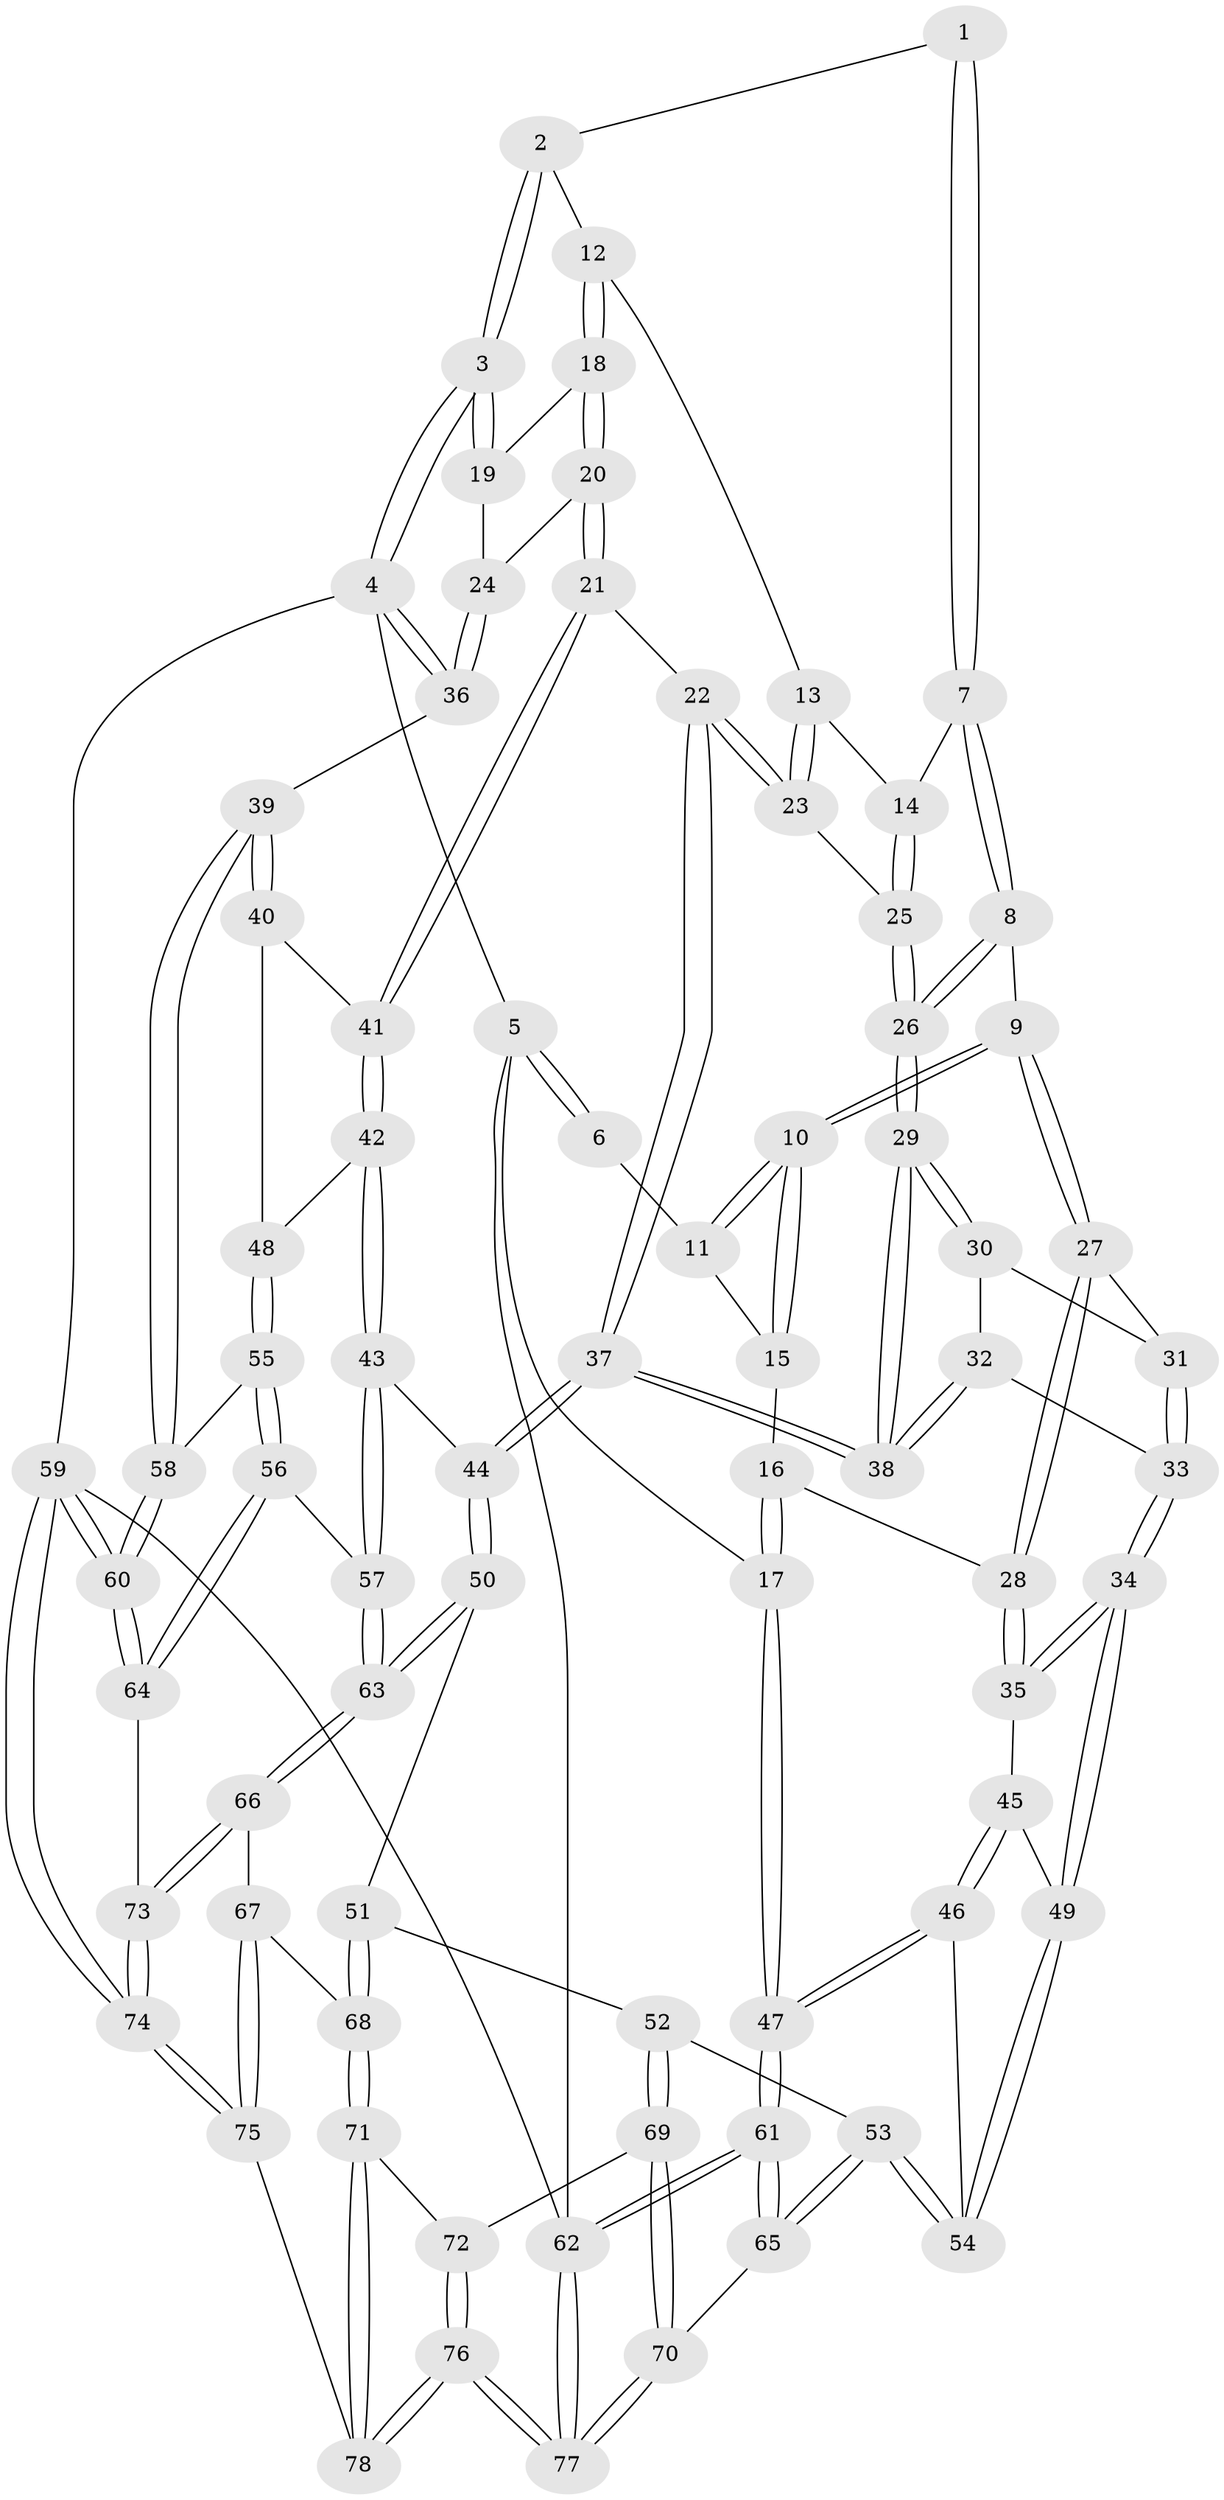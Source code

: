 // coarse degree distribution, {4: 0.5416666666666666, 3: 0.08333333333333333, 2: 0.25, 5: 0.08333333333333333, 6: 0.041666666666666664}
// Generated by graph-tools (version 1.1) at 2025/54/03/04/25 22:54:48]
// undirected, 78 vertices, 192 edges
graph export_dot {
  node [color=gray90,style=filled];
  1 [pos="+0.44544328750297457+0"];
  2 [pos="+0.6534337216253971+0"];
  3 [pos="+1+0"];
  4 [pos="+1+0"];
  5 [pos="+0+0"];
  6 [pos="+0.09379216462968563+0"];
  7 [pos="+0.39237570514647885+0.10444613820248586"];
  8 [pos="+0.292613598236544+0.14200199931151092"];
  9 [pos="+0.25542098616861614+0.14768128921834237"];
  10 [pos="+0.2509886133459126+0.14073454909325545"];
  11 [pos="+0.17463545750359744+0"];
  12 [pos="+0.6596641785001187+0"];
  13 [pos="+0.6276498471464409+0.027993502734771677"];
  14 [pos="+0.47849560061530055+0.1408996657069476"];
  15 [pos="+0.07107421221582264+0.13472184428263687"];
  16 [pos="+0+0.16731502145440938"];
  17 [pos="+0+0.10515273011579736"];
  18 [pos="+0.8460752918111523+0.12176666438913536"];
  19 [pos="+0.8571797814000375+0.11770316041211489"];
  20 [pos="+0.794371536670254+0.24790452625662548"];
  21 [pos="+0.7865579128292083+0.2575541429433352"];
  22 [pos="+0.7484770985178317+0.2550064672100825"];
  23 [pos="+0.6684319258108508+0.1752709182860418"];
  24 [pos="+1+0.20979155973439348"];
  25 [pos="+0.5045724622470852+0.2584047646636546"];
  26 [pos="+0.4904221544489618+0.3229709559789132"];
  27 [pos="+0.24221550816333753+0.18900672196910617"];
  28 [pos="+0.17247513671703318+0.2815672989121782"];
  29 [pos="+0.48955436161140625+0.3562540680468466"];
  30 [pos="+0.3029162228411285+0.24630189851119622"];
  31 [pos="+0.29663096527879657+0.24213805062648489"];
  32 [pos="+0.3820838252305972+0.39864999401681867"];
  33 [pos="+0.34362821296321044+0.39755003516780846"];
  34 [pos="+0.25217035800246973+0.408379246739032"];
  35 [pos="+0.1651579834057236+0.3273727351870377"];
  36 [pos="+1+0.2385758516142485"];
  37 [pos="+0.5291733290820575+0.4444652939918959"];
  38 [pos="+0.49811070769687393+0.4057528796904629"];
  39 [pos="+1+0.32685091130839417"];
  40 [pos="+0.8931312098195516+0.351415164764489"];
  41 [pos="+0.8337462331103077+0.33609613933652815"];
  42 [pos="+0.7780368249292489+0.49094641687197443"];
  43 [pos="+0.7081811571258433+0.5378336821315061"];
  44 [pos="+0.529665237807558+0.4464167609545129"];
  45 [pos="+0.09512471046129863+0.37184214244436525"];
  46 [pos="+0+0.4991338098749463"];
  47 [pos="+0+0.5035593405268333"];
  48 [pos="+0.9282889475351138+0.5191245129161131"];
  49 [pos="+0.230789728190141+0.5737207402956105"];
  50 [pos="+0.42173413417693517+0.6352667895749212"];
  51 [pos="+0.3767325559142759+0.672567631081303"];
  52 [pos="+0.2858808395872136+0.678556012841101"];
  53 [pos="+0.2682035805943652+0.6700899953141967"];
  54 [pos="+0.22567500865146195+0.6190742648835189"];
  55 [pos="+0.9951788231676894+0.5567513624549136"];
  56 [pos="+0.8620193314903948+0.7138016341751207"];
  57 [pos="+0.7540410372595249+0.7107150285364124"];
  58 [pos="+1+0.5108020744432512"];
  59 [pos="+1+1"];
  60 [pos="+1+0.8940308498856623"];
  61 [pos="+0+0.9674079209955421"];
  62 [pos="+0+1"];
  63 [pos="+0.7122013574874515+0.7613302943666013"];
  64 [pos="+0.9354815509896143+0.7849479584189012"];
  65 [pos="+0+0.8642590146658402"];
  66 [pos="+0.7094243674923079+0.7702112864292326"];
  67 [pos="+0.665331730228384+0.8042173170453465"];
  68 [pos="+0.5001101305658087+0.9074425851231473"];
  69 [pos="+0.2538940529563919+0.8553791193473216"];
  70 [pos="+0.22858026067590506+0.8815720299625138"];
  71 [pos="+0.4903806776379255+0.951563080300654"];
  72 [pos="+0.3172974387631007+0.9046505765989878"];
  73 [pos="+0.8340015008019631+1"];
  74 [pos="+0.8639014984587452+1"];
  75 [pos="+0.6741163827500882+1"];
  76 [pos="+0.21713819657426836+1"];
  77 [pos="+0.16538212971880675+1"];
  78 [pos="+0.5061044605827278+1"];
  1 -- 2;
  1 -- 7;
  1 -- 7;
  2 -- 3;
  2 -- 3;
  2 -- 12;
  3 -- 4;
  3 -- 4;
  3 -- 19;
  3 -- 19;
  4 -- 5;
  4 -- 36;
  4 -- 36;
  4 -- 59;
  5 -- 6;
  5 -- 6;
  5 -- 17;
  5 -- 62;
  6 -- 11;
  7 -- 8;
  7 -- 8;
  7 -- 14;
  8 -- 9;
  8 -- 26;
  8 -- 26;
  9 -- 10;
  9 -- 10;
  9 -- 27;
  9 -- 27;
  10 -- 11;
  10 -- 11;
  10 -- 15;
  10 -- 15;
  11 -- 15;
  12 -- 13;
  12 -- 18;
  12 -- 18;
  13 -- 14;
  13 -- 23;
  13 -- 23;
  14 -- 25;
  14 -- 25;
  15 -- 16;
  16 -- 17;
  16 -- 17;
  16 -- 28;
  17 -- 47;
  17 -- 47;
  18 -- 19;
  18 -- 20;
  18 -- 20;
  19 -- 24;
  20 -- 21;
  20 -- 21;
  20 -- 24;
  21 -- 22;
  21 -- 41;
  21 -- 41;
  22 -- 23;
  22 -- 23;
  22 -- 37;
  22 -- 37;
  23 -- 25;
  24 -- 36;
  24 -- 36;
  25 -- 26;
  25 -- 26;
  26 -- 29;
  26 -- 29;
  27 -- 28;
  27 -- 28;
  27 -- 31;
  28 -- 35;
  28 -- 35;
  29 -- 30;
  29 -- 30;
  29 -- 38;
  29 -- 38;
  30 -- 31;
  30 -- 32;
  31 -- 33;
  31 -- 33;
  32 -- 33;
  32 -- 38;
  32 -- 38;
  33 -- 34;
  33 -- 34;
  34 -- 35;
  34 -- 35;
  34 -- 49;
  34 -- 49;
  35 -- 45;
  36 -- 39;
  37 -- 38;
  37 -- 38;
  37 -- 44;
  37 -- 44;
  39 -- 40;
  39 -- 40;
  39 -- 58;
  39 -- 58;
  40 -- 41;
  40 -- 48;
  41 -- 42;
  41 -- 42;
  42 -- 43;
  42 -- 43;
  42 -- 48;
  43 -- 44;
  43 -- 57;
  43 -- 57;
  44 -- 50;
  44 -- 50;
  45 -- 46;
  45 -- 46;
  45 -- 49;
  46 -- 47;
  46 -- 47;
  46 -- 54;
  47 -- 61;
  47 -- 61;
  48 -- 55;
  48 -- 55;
  49 -- 54;
  49 -- 54;
  50 -- 51;
  50 -- 63;
  50 -- 63;
  51 -- 52;
  51 -- 68;
  51 -- 68;
  52 -- 53;
  52 -- 69;
  52 -- 69;
  53 -- 54;
  53 -- 54;
  53 -- 65;
  53 -- 65;
  55 -- 56;
  55 -- 56;
  55 -- 58;
  56 -- 57;
  56 -- 64;
  56 -- 64;
  57 -- 63;
  57 -- 63;
  58 -- 60;
  58 -- 60;
  59 -- 60;
  59 -- 60;
  59 -- 74;
  59 -- 74;
  59 -- 62;
  60 -- 64;
  60 -- 64;
  61 -- 62;
  61 -- 62;
  61 -- 65;
  61 -- 65;
  62 -- 77;
  62 -- 77;
  63 -- 66;
  63 -- 66;
  64 -- 73;
  65 -- 70;
  66 -- 67;
  66 -- 73;
  66 -- 73;
  67 -- 68;
  67 -- 75;
  67 -- 75;
  68 -- 71;
  68 -- 71;
  69 -- 70;
  69 -- 70;
  69 -- 72;
  70 -- 77;
  70 -- 77;
  71 -- 72;
  71 -- 78;
  71 -- 78;
  72 -- 76;
  72 -- 76;
  73 -- 74;
  73 -- 74;
  74 -- 75;
  74 -- 75;
  75 -- 78;
  76 -- 77;
  76 -- 77;
  76 -- 78;
  76 -- 78;
}
